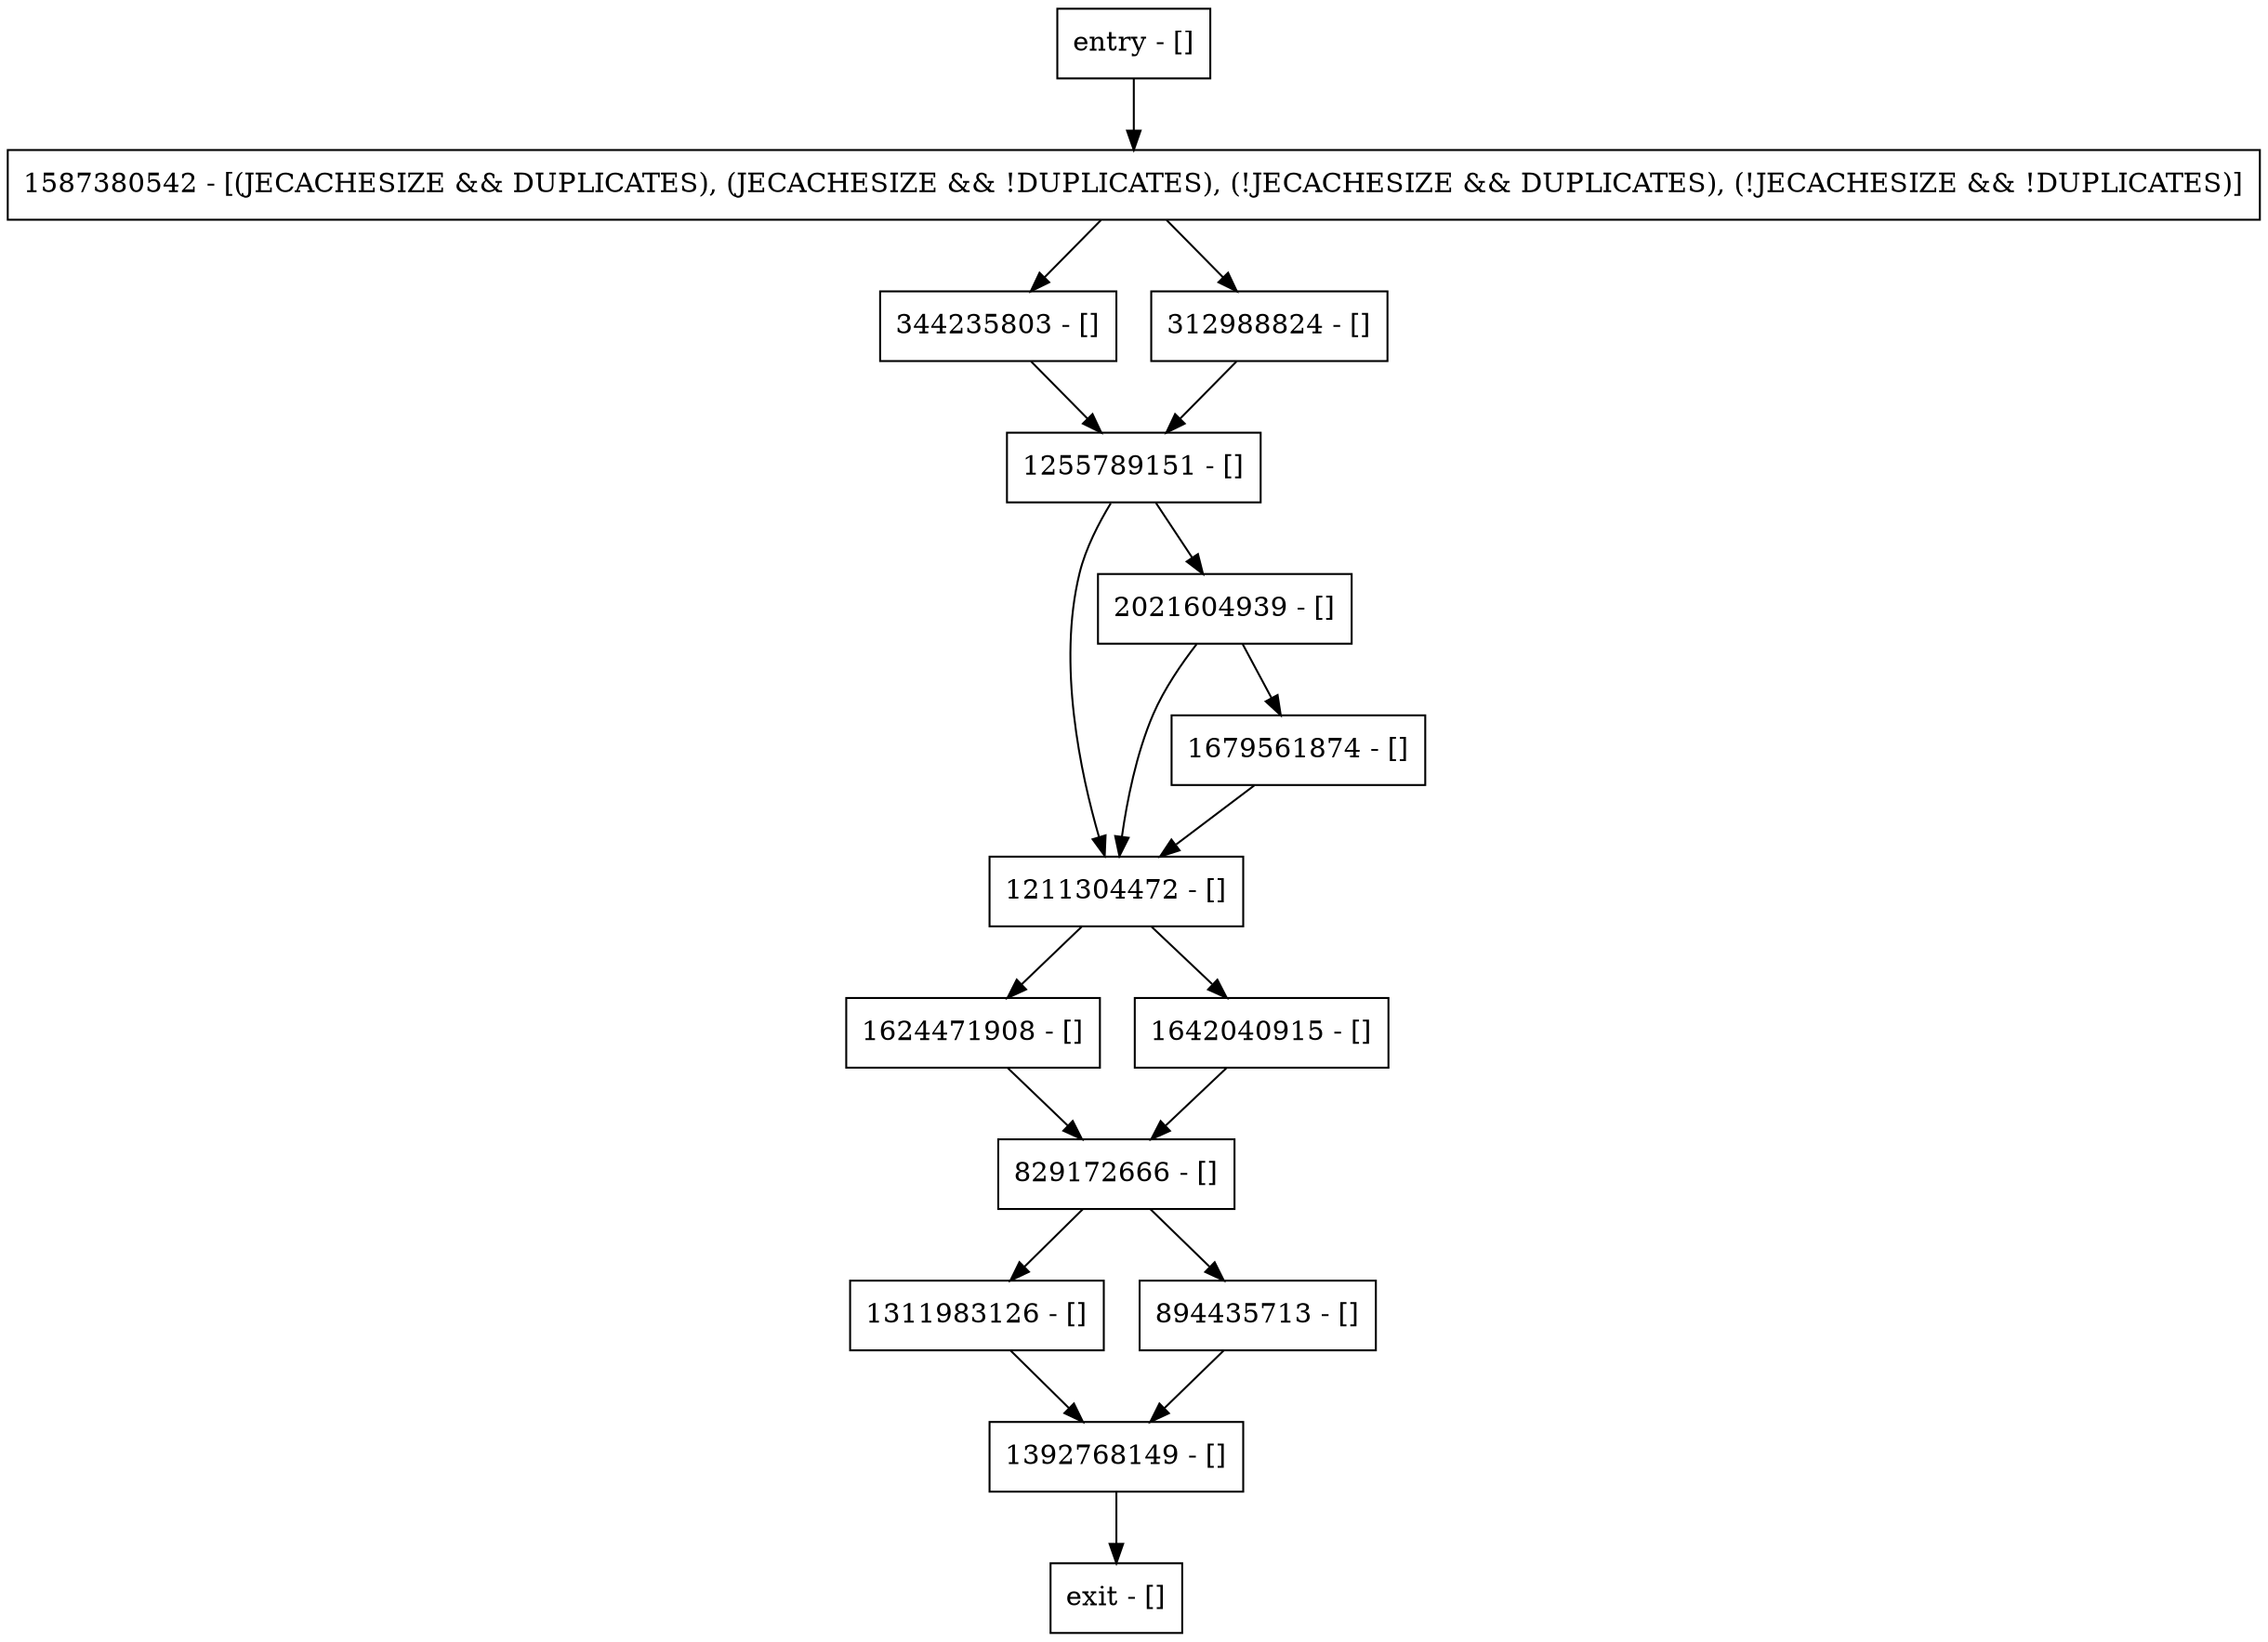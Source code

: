 digraph prepareForUpdate {
node [shape=record];
1392768149 [label="1392768149 - []"];
1211304472 [label="1211304472 - []"];
344235803 [label="344235803 - []"];
1255789151 [label="1255789151 - []"];
1624471908 [label="1624471908 - []"];
1587380542 [label="1587380542 - [(JECACHESIZE && DUPLICATES), (JECACHESIZE && !DUPLICATES), (!JECACHESIZE && DUPLICATES), (!JECACHESIZE && !DUPLICATES)]"];
1679561874 [label="1679561874 - []"];
1311983126 [label="1311983126 - []"];
entry [label="entry - []"];
exit [label="exit - []"];
312988824 [label="312988824 - []"];
894435713 [label="894435713 - []"];
2021604939 [label="2021604939 - []"];
1642040915 [label="1642040915 - []"];
829172666 [label="829172666 - []"];
entry;
exit;
1392768149 -> exit;
1211304472 -> 1642040915;
1211304472 -> 1624471908;
344235803 -> 1255789151;
1255789151 -> 1211304472;
1255789151 -> 2021604939;
1624471908 -> 829172666;
1587380542 -> 312988824;
1587380542 -> 344235803;
1679561874 -> 1211304472;
1311983126 -> 1392768149;
entry -> 1587380542;
312988824 -> 1255789151;
894435713 -> 1392768149;
2021604939 -> 1211304472;
2021604939 -> 1679561874;
1642040915 -> 829172666;
829172666 -> 894435713;
829172666 -> 1311983126;
}
